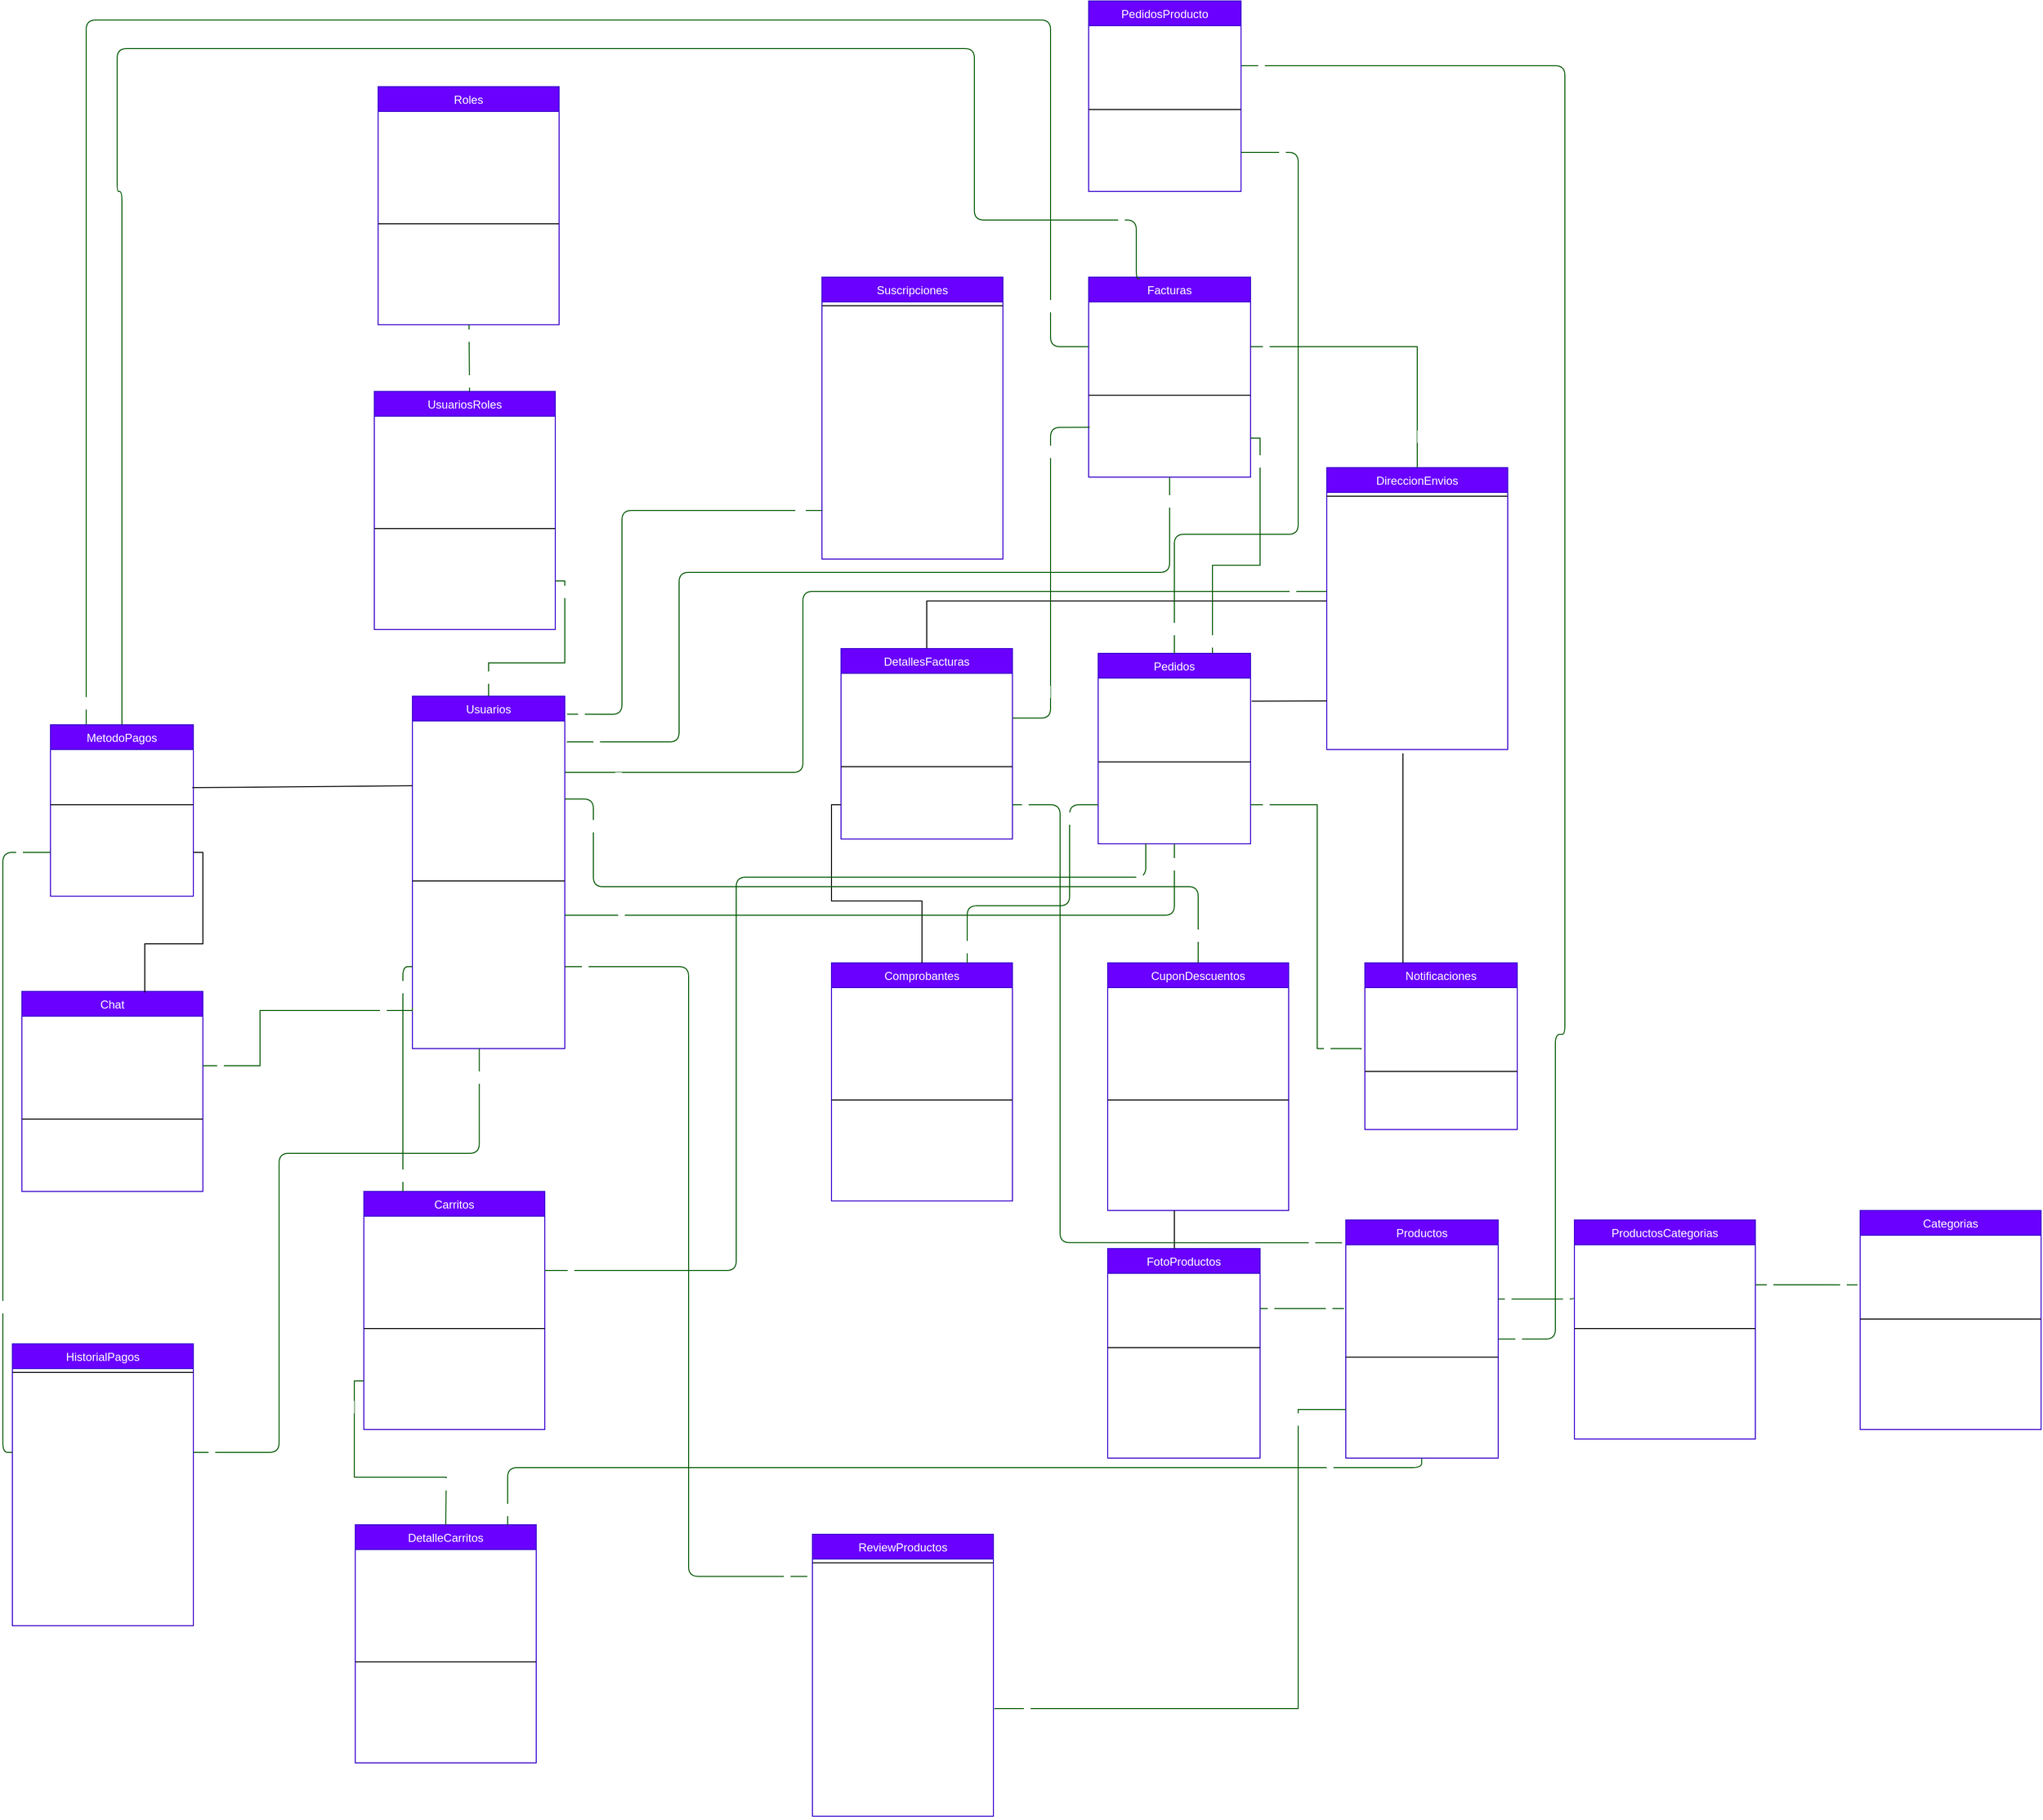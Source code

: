 <mxfile>
    <diagram id="xLcGjLG1Y2inO_7Ebg9N" name="Página-1">
        <mxGraphModel dx="968" dy="1943" grid="1" gridSize="10" guides="1" tooltips="1" connect="1" arrows="1" fold="1" page="1" pageScale="1" pageWidth="827" pageHeight="1169" math="0" shadow="0">
            <root>
                <mxCell id="0"/>
                <mxCell id="1" parent="0"/>
                <mxCell id="2" value="" style="edgeStyle=orthogonalEdgeStyle;rounded=0;html=1;endArrow=none;endFill=0;fontColor=#FFFFFF;" edge="1" parent="1" source="3" target="73">
                    <mxGeometry relative="1" as="geometry"/>
                </mxCell>
                <mxCell id="3" value="Usuarios" style="swimlane;fontStyle=0;align=center;verticalAlign=top;childLayout=stackLayout;horizontal=1;startSize=26;horizontalStack=0;resizeParent=1;resizeLast=0;collapsible=1;marginBottom=0;rounded=0;shadow=0;strokeWidth=1;fontSize=12;fillColor=#6a00ff;fontColor=#FFFFFF;strokeColor=#3700CC;" vertex="1" parent="1">
                    <mxGeometry x="450" y="40" width="160" height="370" as="geometry">
                        <mxRectangle x="550" y="140" width="160" height="26" as="alternateBounds"/>
                    </mxGeometry>
                </mxCell>
                <mxCell id="4" value=" - idUsuario: int (PK)&#10; -nombre: string&#10; - apellido: string&#10; - cedula: string&#10; - direccion: string&#10; - telefono: string&#10; - correo: string&#10; - datoBancario: string&#10; - nickname: string&#10;- imagenPerfil: string" style="text;align=left;verticalAlign=top;spacingLeft=4;spacingRight=4;overflow=hidden;rotatable=0;points=[[0,0.5],[1,0.5]];portConstraint=eastwest;fontSize=12;fontColor=#FFFFFF;" vertex="1" parent="3">
                    <mxGeometry y="26" width="160" height="164" as="geometry"/>
                </mxCell>
                <mxCell id="5" value="" style="line;html=1;strokeWidth=1;align=left;verticalAlign=middle;spacingTop=-1;spacingLeft=3;spacingRight=3;rotatable=0;labelPosition=right;points=[];portConstraint=eastwest;fontSize=12;fontColor=#FFFFFF;" vertex="1" parent="3">
                    <mxGeometry y="190" width="160" height="8" as="geometry"/>
                </mxCell>
                <mxCell id="6" value="+ constructor()&#10;+ crearUsuario()&#10;+ obtenerUsuarioPorId()&#10;+ actualizarUsuario()&#10;+ eliminarUsuario()&#10;+ autenticarUsuario()&#10;+ actualizarDatoBancario()&#10;+ validarCorreo()&#10;+ validarCedula()" style="text;align=left;verticalAlign=top;spacingLeft=4;spacingRight=4;overflow=hidden;rotatable=0;points=[[0,0.5],[1,0.5]];portConstraint=eastwest;fontSize=12;fontColor=#FFFFFF;" vertex="1" parent="3">
                    <mxGeometry y="198" width="160" height="172" as="geometry"/>
                </mxCell>
                <mxCell id="7" value="Facturas" style="swimlane;fontStyle=0;align=center;verticalAlign=top;childLayout=stackLayout;horizontal=1;startSize=26;horizontalStack=0;resizeParent=1;resizeLast=0;collapsible=1;marginBottom=0;rounded=0;shadow=0;strokeWidth=1;fontSize=12;fillColor=#6a00ff;fontColor=#FFFFFF;strokeColor=#3700CC;" vertex="1" parent="1">
                    <mxGeometry x="1160" y="-400" width="170" height="210" as="geometry">
                        <mxRectangle x="550" y="140" width="160" height="26" as="alternateBounds"/>
                    </mxGeometry>
                </mxCell>
                <mxCell id="8" value="- IdFactura: int (PK)&#10;- IdUsuario: int (FK)&#10;- Fecha: date&#10;- Hora: time&#10;- Total: float&#10;- EstadoPago: string" style="text;align=left;verticalAlign=top;spacingLeft=4;spacingRight=4;overflow=hidden;rotatable=0;points=[[0,0.5],[1,0.5]];portConstraint=eastwest;fontSize=12;fontColor=#FFFFFF;" vertex="1" parent="7">
                    <mxGeometry y="26" width="170" height="94" as="geometry"/>
                </mxCell>
                <mxCell id="9" value="" style="line;html=1;strokeWidth=1;align=left;verticalAlign=middle;spacingTop=-1;spacingLeft=3;spacingRight=3;rotatable=0;labelPosition=right;points=[];portConstraint=eastwest;fontSize=12;fontColor=#FFFFFF;" vertex="1" parent="7">
                    <mxGeometry y="120" width="170" height="8" as="geometry"/>
                </mxCell>
                <mxCell id="10" value="+ constructor()&#10;+ agregarDetalleFactura()&#10;+ eliminarDetalleFactura()&#10;+ calcularTotalFactura()&#10;+actualizarestadopago()" style="text;align=left;verticalAlign=top;spacingLeft=4;spacingRight=4;overflow=hidden;rotatable=0;points=[[0,0.5],[1,0.5]];portConstraint=eastwest;fontSize=12;fontColor=#FFFFFF;" vertex="1" parent="7">
                    <mxGeometry y="128" width="170" height="82" as="geometry"/>
                </mxCell>
                <mxCell id="11" value="Pedidos" style="swimlane;fontStyle=0;align=center;verticalAlign=top;childLayout=stackLayout;horizontal=1;startSize=26;horizontalStack=0;resizeParent=1;resizeLast=0;collapsible=1;marginBottom=0;rounded=0;shadow=0;strokeWidth=1;fontSize=12;fillColor=#6a00ff;fontColor=#FFFFFF;strokeColor=#3700CC;" vertex="1" parent="1">
                    <mxGeometry x="1170" y="-5" width="160" height="200" as="geometry">
                        <mxRectangle x="550" y="140" width="160" height="26" as="alternateBounds"/>
                    </mxGeometry>
                </mxCell>
                <mxCell id="12" value="- idPedido: int (PK)&#10;- idUsuario: int&#10;- Hora: time&#10;- FechaPedido: date&#10;- Estado: string" style="text;align=left;verticalAlign=top;spacingLeft=4;spacingRight=4;overflow=hidden;rotatable=0;points=[[0,0.5],[1,0.5]];portConstraint=eastwest;fontSize=12;fontColor=#FFFFFF;" vertex="1" parent="11">
                    <mxGeometry y="26" width="160" height="84" as="geometry"/>
                </mxCell>
                <mxCell id="13" value="" style="line;html=1;strokeWidth=1;align=left;verticalAlign=middle;spacingTop=-1;spacingLeft=3;spacingRight=3;rotatable=0;labelPosition=right;points=[];portConstraint=eastwest;fontSize=12;fontColor=#FFFFFF;" vertex="1" parent="11">
                    <mxGeometry y="110" width="160" height="8" as="geometry"/>
                </mxCell>
                <mxCell id="14" value=" +constructor()&#10; + agregarProducto()&#10; + obtenerProductos()&#10; + calcularTotal()&#10; + actualizarEstado()" style="text;align=left;verticalAlign=top;spacingLeft=4;spacingRight=4;overflow=hidden;rotatable=0;points=[[0,0.5],[1,0.5]];portConstraint=eastwest;fontSize=12;fontColor=#FFFFFF;" vertex="1" parent="11">
                    <mxGeometry y="118" width="160" height="82" as="geometry"/>
                </mxCell>
                <mxCell id="15" style="edgeStyle=orthogonalEdgeStyle;rounded=1;html=1;endArrow=none;endFill=0;entryX=1;entryY=0.5;entryDx=0;entryDy=0;fillColor=#008a00;strokeColor=#005700;fontColor=#FFFFFF;" edge="1" parent="1" source="18" target="152">
                    <mxGeometry relative="1" as="geometry">
                        <mxPoint x="1660" y="-630" as="targetPoint"/>
                        <Array as="points">
                            <mxPoint x="1650" y="715"/>
                            <mxPoint x="1650" y="395"/>
                            <mxPoint x="1660" y="395"/>
                            <mxPoint x="1660" y="-622"/>
                        </Array>
                    </mxGeometry>
                </mxCell>
                <mxCell id="16" value="N" style="edgeLabel;html=1;align=center;verticalAlign=middle;resizable=0;points=[];fontColor=#FFFFFF;" vertex="1" connectable="0" parent="15">
                    <mxGeometry x="0.976" y="3" relative="1" as="geometry">
                        <mxPoint as="offset"/>
                    </mxGeometry>
                </mxCell>
                <mxCell id="17" value="1" style="edgeLabel;html=1;align=center;verticalAlign=middle;resizable=0;points=[];fontColor=#FFFFFF;" vertex="1" connectable="0" parent="15">
                    <mxGeometry x="-0.976" y="-1" relative="1" as="geometry">
                        <mxPoint as="offset"/>
                    </mxGeometry>
                </mxCell>
                <mxCell id="18" value="Productos" style="swimlane;fontStyle=0;align=center;verticalAlign=top;childLayout=stackLayout;horizontal=1;startSize=26;horizontalStack=0;resizeParent=1;resizeLast=0;collapsible=1;marginBottom=0;rounded=0;shadow=0;strokeWidth=1;fontSize=12;fillColor=#6a00ff;fontColor=#FFFFFF;strokeColor=#3700CC;" vertex="1" parent="1">
                    <mxGeometry x="1430" y="590" width="160" height="250" as="geometry">
                        <mxRectangle x="550" y="140" width="160" height="26" as="alternateBounds"/>
                    </mxGeometry>
                </mxCell>
                <mxCell id="19" value=" - idProducto: int (PK)&#10; - idPedido: int&#10; - nombre: string&#10; - precio: float&#10; - categoria: string&#10; - descripcion: string&#10; " style="text;align=left;verticalAlign=top;spacingLeft=4;spacingRight=4;overflow=hidden;rotatable=0;points=[[0,0.5],[1,0.5]];portConstraint=eastwest;fontSize=12;fontColor=#FFFFFF;" vertex="1" parent="18">
                    <mxGeometry y="26" width="160" height="114" as="geometry"/>
                </mxCell>
                <mxCell id="20" value="" style="line;html=1;strokeWidth=1;align=left;verticalAlign=middle;spacingTop=-1;spacingLeft=3;spacingRight=3;rotatable=0;labelPosition=right;points=[];portConstraint=eastwest;fontSize=12;fontColor=#FFFFFF;" vertex="1" parent="18">
                    <mxGeometry y="140" width="160" height="8" as="geometry"/>
                </mxCell>
                <mxCell id="21" value="+constructor()&#10;+mostrarDetalle() &#10;+agregarCategoria()&#10;+ actualizarPrecio()&#10;+ actualizarDescripcion()&#10;+ actualizarImagen() " style="text;align=left;verticalAlign=top;spacingLeft=4;spacingRight=4;overflow=hidden;rotatable=0;points=[[0,0.5],[1,0.5]];portConstraint=eastwest;fontSize=12;fontColor=#FFFFFF;" vertex="1" parent="18">
                    <mxGeometry y="148" width="160" height="102" as="geometry"/>
                </mxCell>
                <mxCell id="22" value="Notificaciones" style="swimlane;fontStyle=0;align=center;verticalAlign=top;childLayout=stackLayout;horizontal=1;startSize=26;horizontalStack=0;resizeParent=1;resizeLast=0;collapsible=1;marginBottom=0;rounded=0;shadow=0;strokeWidth=1;fontSize=12;fillColor=#6a00ff;fontColor=#FFFFFF;strokeColor=#3700CC;" vertex="1" parent="1">
                    <mxGeometry x="1450" y="320" width="160" height="175" as="geometry">
                        <mxRectangle x="550" y="140" width="160" height="26" as="alternateBounds"/>
                    </mxGeometry>
                </mxCell>
                <mxCell id="23" value="- idNotificacion: int (PK)&#10;- idPedido: int&#10;- fecha: date&#10;- hora: time&#10;- notificacionPedido: text" style="text;align=left;verticalAlign=top;spacingLeft=4;spacingRight=4;overflow=hidden;rotatable=0;points=[[0,0.5],[1,0.5]];portConstraint=eastwest;fontSize=12;fontColor=#FFFFFF;" vertex="1" parent="22">
                    <mxGeometry y="26" width="160" height="84" as="geometry"/>
                </mxCell>
                <mxCell id="24" value="" style="line;html=1;strokeWidth=1;align=left;verticalAlign=middle;spacingTop=-1;spacingLeft=3;spacingRight=3;rotatable=0;labelPosition=right;points=[];portConstraint=eastwest;fontSize=12;fontColor=#FFFFFF;" vertex="1" parent="22">
                    <mxGeometry y="110" width="160" height="8" as="geometry"/>
                </mxCell>
                <mxCell id="25" value="+constructor()&#10;+ enviarNotificacion() &#10;+enviarCorreo()" style="text;align=left;verticalAlign=top;spacingLeft=4;spacingRight=4;overflow=hidden;rotatable=0;points=[[0,0.5],[1,0.5]];portConstraint=eastwest;fontSize=12;fontColor=#FFFFFF;" vertex="1" parent="22">
                    <mxGeometry y="118" width="160" height="52" as="geometry"/>
                </mxCell>
                <mxCell id="26" style="edgeStyle=orthogonalEdgeStyle;rounded=0;html=1;endArrow=none;endFill=0;fontColor=#FFFFFF;" edge="1" parent="1" source="27" target="76">
                    <mxGeometry relative="1" as="geometry">
                        <Array as="points">
                            <mxPoint x="990" y="-60"/>
                        </Array>
                    </mxGeometry>
                </mxCell>
                <mxCell id="27" value="DetallesFacturas" style="swimlane;fontStyle=0;align=center;verticalAlign=top;childLayout=stackLayout;horizontal=1;startSize=26;horizontalStack=0;resizeParent=1;resizeLast=0;collapsible=1;marginBottom=0;rounded=0;shadow=0;strokeWidth=1;fontSize=12;fillColor=#6a00ff;fontColor=#FFFFFF;strokeColor=#3700CC;" vertex="1" parent="1">
                    <mxGeometry x="900" y="-10" width="180" height="200" as="geometry">
                        <mxRectangle x="550" y="140" width="160" height="26" as="alternateBounds"/>
                    </mxGeometry>
                </mxCell>
                <mxCell id="28" value="- IdDetalleFactura: int (PK)&#10;- IdFactura: int (FK)&#10;- IdProducto: int (FK)&#10;- Cantidad: int&#10;- PrecioUnitario: float&#10;- Subtotal: float  " style="text;align=left;verticalAlign=top;spacingLeft=4;spacingRight=4;overflow=hidden;rotatable=0;points=[[0,0.5],[1,0.5]];portConstraint=eastwest;fontSize=12;fontColor=#FFFFFF;" vertex="1" parent="27">
                    <mxGeometry y="26" width="180" height="94" as="geometry"/>
                </mxCell>
                <mxCell id="29" value="" style="line;html=1;strokeWidth=1;align=left;verticalAlign=middle;spacingTop=-1;spacingLeft=3;spacingRight=3;rotatable=0;labelPosition=right;points=[];portConstraint=eastwest;fontSize=12;fontColor=#FFFFFF;" vertex="1" parent="27">
                    <mxGeometry y="120" width="180" height="8" as="geometry"/>
                </mxCell>
                <mxCell id="30" value="+ Constructor() &#10;+ calcularSubtotal() &#10;+ actualizarCantidad() &#10;+ actualizarPrecioUnitario()" style="text;align=left;verticalAlign=top;spacingLeft=4;spacingRight=4;overflow=hidden;rotatable=0;points=[[0,0.5],[1,0.5]];portConstraint=eastwest;fontSize=12;fontColor=#FFFFFF;" vertex="1" parent="27">
                    <mxGeometry y="128" width="180" height="72" as="geometry"/>
                </mxCell>
                <mxCell id="31" style="edgeStyle=orthogonalEdgeStyle;rounded=1;html=1;endArrow=none;endFill=0;entryX=0.316;entryY=0.007;entryDx=0;entryDy=0;entryPerimeter=0;fillColor=#008a00;strokeColor=#005700;fontColor=#FFFFFF;" edge="1" parent="1" source="37" target="7">
                    <mxGeometry relative="1" as="geometry">
                        <mxPoint x="1210" y="-440" as="targetPoint"/>
                        <Array as="points">
                            <mxPoint x="145" y="-490"/>
                            <mxPoint x="140" y="-490"/>
                            <mxPoint x="140" y="-640"/>
                            <mxPoint x="1040" y="-640"/>
                            <mxPoint x="1040" y="-460"/>
                            <mxPoint x="1210" y="-460"/>
                            <mxPoint x="1210" y="-398"/>
                        </Array>
                    </mxGeometry>
                </mxCell>
                <mxCell id="32" value="1" style="edgeLabel;html=1;align=center;verticalAlign=middle;resizable=0;points=[];fontColor=#FFFFFF;" vertex="1" connectable="0" parent="31">
                    <mxGeometry x="-0.957" y="5" relative="1" as="geometry">
                        <mxPoint y="1" as="offset"/>
                    </mxGeometry>
                </mxCell>
                <mxCell id="33" value="N" style="edgeLabel;html=1;align=center;verticalAlign=middle;resizable=0;points=[];fontColor=#FFFFFF;" vertex="1" connectable="0" parent="31">
                    <mxGeometry x="0.92" y="-2" relative="1" as="geometry">
                        <mxPoint as="offset"/>
                    </mxGeometry>
                </mxCell>
                <mxCell id="34" style="edgeStyle=orthogonalEdgeStyle;rounded=1;html=1;exitX=0.25;exitY=0;exitDx=0;exitDy=0;endArrow=none;endFill=0;entryX=0;entryY=0.5;entryDx=0;entryDy=0;fillColor=#008a00;strokeColor=#005700;fontColor=#FFFFFF;" edge="1" parent="1" source="37" target="8">
                    <mxGeometry relative="1" as="geometry">
                        <mxPoint x="1120" y="-330" as="targetPoint"/>
                        <Array as="points">
                            <mxPoint x="108" y="-670"/>
                            <mxPoint x="1120" y="-670"/>
                            <mxPoint x="1120" y="-327"/>
                        </Array>
                    </mxGeometry>
                </mxCell>
                <mxCell id="35" value="N" style="edgeLabel;html=1;align=center;verticalAlign=middle;resizable=0;points=[];fontColor=#FFFFFF;" vertex="1" connectable="0" parent="34">
                    <mxGeometry x="0.922" relative="1" as="geometry">
                        <mxPoint as="offset"/>
                    </mxGeometry>
                </mxCell>
                <mxCell id="36" value="1" style="edgeLabel;html=1;align=center;verticalAlign=middle;resizable=0;points=[];fontColor=#FFFFFF;" vertex="1" connectable="0" parent="34">
                    <mxGeometry x="-0.978" relative="1" as="geometry">
                        <mxPoint as="offset"/>
                    </mxGeometry>
                </mxCell>
                <mxCell id="37" value="MetodoPagos" style="swimlane;fontStyle=0;align=center;verticalAlign=top;childLayout=stackLayout;horizontal=1;startSize=26;horizontalStack=0;resizeParent=1;resizeLast=0;collapsible=1;marginBottom=0;rounded=0;shadow=0;strokeWidth=1;fontSize=12;fillColor=#6a00ff;fontColor=#FFFFFF;strokeColor=#3700CC;" vertex="1" parent="1">
                    <mxGeometry x="70" y="70" width="150" height="180" as="geometry">
                        <mxRectangle x="550" y="140" width="160" height="26" as="alternateBounds"/>
                    </mxGeometry>
                </mxCell>
                <mxCell id="38" value="-idMetodoPago: int (PK)&#10;-nombre: string&#10;-deascripcion: text" style="text;align=left;verticalAlign=top;spacingLeft=4;spacingRight=4;overflow=hidden;rotatable=0;points=[[0,0.5],[1,0.5]];portConstraint=eastwest;fontSize=12;fontColor=#FFFFFF;" vertex="1" parent="37">
                    <mxGeometry y="26" width="150" height="54" as="geometry"/>
                </mxCell>
                <mxCell id="39" value="" style="line;html=1;strokeWidth=1;align=left;verticalAlign=middle;spacingTop=-1;spacingLeft=3;spacingRight=3;rotatable=0;labelPosition=right;points=[];portConstraint=eastwest;fontSize=12;fontColor=#FFFFFF;" vertex="1" parent="37">
                    <mxGeometry y="80" width="150" height="8" as="geometry"/>
                </mxCell>
                <mxCell id="40" value="+constructor()&#10;+procesarPago&#10;+ValidarPago&#10;+obtenerDetallePago" style="text;align=left;verticalAlign=top;spacingLeft=4;spacingRight=4;overflow=hidden;rotatable=0;points=[[0,0.5],[1,0.5]];portConstraint=eastwest;fontSize=12;fontColor=#FFFFFF;" vertex="1" parent="37">
                    <mxGeometry y="88" width="150" height="92" as="geometry"/>
                </mxCell>
                <mxCell id="41" value="FotoProductos" style="swimlane;fontStyle=0;align=center;verticalAlign=top;childLayout=stackLayout;horizontal=1;startSize=26;horizontalStack=0;resizeParent=1;resizeLast=0;collapsible=1;marginBottom=0;rounded=0;shadow=0;strokeWidth=1;fontSize=12;fillColor=#6a00ff;fontColor=#FFFFFF;strokeColor=#3700CC;" vertex="1" parent="1">
                    <mxGeometry x="1180" y="620" width="160" height="220" as="geometry">
                        <mxRectangle x="550" y="140" width="160" height="26" as="alternateBounds"/>
                    </mxGeometry>
                </mxCell>
                <mxCell id="42" value="- idFotoProducto: int (PK)&#10;-  idProducto int&#10;- urlFoto: string&#10;- descripcion: text" style="text;align=left;verticalAlign=top;spacingLeft=4;spacingRight=4;overflow=hidden;rotatable=0;points=[[0,0.5],[1,0.5]];portConstraint=eastwest;fontSize=12;fontColor=#FFFFFF;" vertex="1" parent="41">
                    <mxGeometry y="26" width="160" height="74" as="geometry"/>
                </mxCell>
                <mxCell id="43" value="" style="line;html=1;strokeWidth=1;align=left;verticalAlign=middle;spacingTop=-1;spacingLeft=3;spacingRight=3;rotatable=0;labelPosition=right;points=[];portConstraint=eastwest;fontSize=12;fontColor=#FFFFFF;" vertex="1" parent="41">
                    <mxGeometry y="100" width="160" height="8" as="geometry"/>
                </mxCell>
                <mxCell id="44" value="+constructor()&#10;+cargarFoto()&#10;+actualizarDescripcion()&#10;+crearFotoProducto()&#10;+obtenerFotoProducto()&#10;+actualizarFotoProducto()&#10;+eliminarFotoProducto()&#10;&#10;" style="text;align=left;verticalAlign=top;spacingLeft=4;spacingRight=4;overflow=hidden;rotatable=0;points=[[0,0.5],[1,0.5]];portConstraint=eastwest;fontSize=12;fontColor=#FFFFFF;" vertex="1" parent="41">
                    <mxGeometry y="108" width="160" height="112" as="geometry"/>
                </mxCell>
                <mxCell id="45" value="Categorias" style="swimlane;fontStyle=0;align=center;verticalAlign=top;childLayout=stackLayout;horizontal=1;startSize=26;horizontalStack=0;resizeParent=1;resizeLast=0;collapsible=1;marginBottom=0;rounded=0;shadow=0;strokeWidth=1;fontSize=12;fillColor=#6a00ff;fontColor=#FFFFFF;strokeColor=#3700CC;" vertex="1" parent="1">
                    <mxGeometry x="1970" y="580" width="190" height="230" as="geometry">
                        <mxRectangle x="550" y="140" width="160" height="26" as="alternateBounds"/>
                    </mxGeometry>
                </mxCell>
                <mxCell id="46" value="-idCategoria int (PK)&#10;-nombre&#10;-descripcion&#10;" style="text;align=left;verticalAlign=top;spacingLeft=4;spacingRight=4;overflow=hidden;rotatable=0;points=[[0,0.5],[1,0.5]];portConstraint=eastwest;fontSize=12;fontColor=#FFFFFF;" vertex="1" parent="45">
                    <mxGeometry y="26" width="190" height="84" as="geometry"/>
                </mxCell>
                <mxCell id="47" value="" style="line;html=1;strokeWidth=1;align=left;verticalAlign=middle;spacingTop=-1;spacingLeft=3;spacingRight=3;rotatable=0;labelPosition=right;points=[];portConstraint=eastwest;fontSize=12;fontColor=#FFFFFF;" vertex="1" parent="45">
                    <mxGeometry y="110" width="190" height="8" as="geometry"/>
                </mxCell>
                <mxCell id="48" value="+ Constructor()&#10;+ crearCategoria()&#10;+ obtenerCategoriaPorId()&#10;+ actualizarCategoria()&#10;+ eliminarCategoria()" style="text;align=left;verticalAlign=top;spacingLeft=4;spacingRight=4;overflow=hidden;rotatable=0;points=[[0,0.5],[1,0.5]];portConstraint=eastwest;fontSize=12;fontColor=#FFFFFF;" vertex="1" parent="45">
                    <mxGeometry y="118" width="190" height="82" as="geometry"/>
                </mxCell>
                <mxCell id="49" value="Carritos" style="swimlane;fontStyle=0;align=center;verticalAlign=top;childLayout=stackLayout;horizontal=1;startSize=26;horizontalStack=0;resizeParent=1;resizeLast=0;collapsible=1;marginBottom=0;rounded=0;shadow=0;strokeWidth=1;fontSize=12;fillColor=#6a00ff;fontColor=#FFFFFF;strokeColor=#3700CC;" vertex="1" parent="1">
                    <mxGeometry x="399" y="560" width="190" height="250" as="geometry">
                        <mxRectangle x="550" y="140" width="160" height="26" as="alternateBounds"/>
                    </mxGeometry>
                </mxCell>
                <mxCell id="50" value="-idCarrito: int (PK)&#10;-idUsuario int (FK)&#10;- Fecha: date&#10;- Hora: time&#10;- Estado: string" style="text;align=left;verticalAlign=top;spacingLeft=4;spacingRight=4;overflow=hidden;rotatable=0;points=[[0,0.5],[1,0.5]];portConstraint=eastwest;fontSize=12;fontColor=#FFFFFF;" vertex="1" parent="49">
                    <mxGeometry y="26" width="190" height="114" as="geometry"/>
                </mxCell>
                <mxCell id="51" value="" style="line;html=1;strokeWidth=1;align=left;verticalAlign=middle;spacingTop=-1;spacingLeft=3;spacingRight=3;rotatable=0;labelPosition=right;points=[];portConstraint=eastwest;fontSize=12;fontColor=#FFFFFF;" vertex="1" parent="49">
                    <mxGeometry y="140" width="190" height="8" as="geometry"/>
                </mxCell>
                <mxCell id="52" value="+constructor ()&#10;+ agregarDetalleCarrito()&#10;+ eliminarDetalleCarrito()&#10;+ calcularTotalCarrito()" style="text;align=left;verticalAlign=top;spacingLeft=4;spacingRight=4;overflow=hidden;rotatable=0;points=[[0,0.5],[1,0.5]];portConstraint=eastwest;fontSize=12;fontColor=#FFFFFF;" vertex="1" parent="49">
                    <mxGeometry y="148" width="190" height="102" as="geometry"/>
                </mxCell>
                <mxCell id="53" value="DetalleCarritos" style="swimlane;fontStyle=0;align=center;verticalAlign=top;childLayout=stackLayout;horizontal=1;startSize=26;horizontalStack=0;resizeParent=1;resizeLast=0;collapsible=1;marginBottom=0;rounded=0;shadow=0;strokeWidth=1;fontSize=12;fillColor=#6a00ff;fontColor=#FFFFFF;strokeColor=#3700CC;" vertex="1" parent="1">
                    <mxGeometry x="390" y="910" width="190" height="250" as="geometry">
                        <mxRectangle x="550" y="140" width="160" height="26" as="alternateBounds"/>
                    </mxGeometry>
                </mxCell>
                <mxCell id="54" value=" - idDetalleCarrito: INT (PK)&#10; -idCarrito: INT (FK)&#10; -idProducto: INT (FK)&#10; -cantidad: INT&#10;- PrecioUnitario: float&#10;- Subtotal: float" style="text;align=left;verticalAlign=top;spacingLeft=4;spacingRight=4;overflow=hidden;rotatable=0;points=[[0,0.5],[1,0.5]];portConstraint=eastwest;fontSize=12;fontColor=#FFFFFF;" vertex="1" parent="53">
                    <mxGeometry y="26" width="190" height="114" as="geometry"/>
                </mxCell>
                <mxCell id="55" value="" style="line;html=1;strokeWidth=1;align=left;verticalAlign=middle;spacingTop=-1;spacingLeft=3;spacingRight=3;rotatable=0;labelPosition=right;points=[];portConstraint=eastwest;fontSize=12;fontColor=#FFFFFF;" vertex="1" parent="53">
                    <mxGeometry y="140" width="190" height="8" as="geometry"/>
                </mxCell>
                <mxCell id="56" value="+constructor()&#10;+ calcularSubtotal()&#10;+ actualizarCantidad()&#10;+ actualizarPrecioUnitario()" style="text;align=left;verticalAlign=top;spacingLeft=4;spacingRight=4;overflow=hidden;rotatable=0;points=[[0,0.5],[1,0.5]];portConstraint=eastwest;fontSize=12;fontColor=#FFFFFF;" vertex="1" parent="53">
                    <mxGeometry y="148" width="190" height="102" as="geometry"/>
                </mxCell>
                <mxCell id="57" value="Chat" style="swimlane;fontStyle=0;align=center;verticalAlign=top;childLayout=stackLayout;horizontal=1;startSize=26;horizontalStack=0;resizeParent=1;resizeLast=0;collapsible=1;marginBottom=0;rounded=0;shadow=0;strokeWidth=1;fontSize=12;fillColor=#6a00ff;strokeColor=#3700CC;fontColor=#FFFFFF;" vertex="1" parent="1">
                    <mxGeometry x="40" y="350" width="190" height="210" as="geometry">
                        <mxRectangle x="550" y="140" width="160" height="26" as="alternateBounds"/>
                    </mxGeometry>
                </mxCell>
                <mxCell id="58" value=" - idChat: INT (PK)&#10; - idUsuario: INT (FK)&#10; - fecha: DATE ()&#10; - hora: TIME ()&#10; - mensaje:  TEXT ()&#10; - fotoProducto: string ()&#10;" style="text;align=left;verticalAlign=top;spacingLeft=4;spacingRight=4;overflow=hidden;rotatable=0;points=[[0,0.5],[1,0.5]];portConstraint=eastwest;fontSize=12;fontColor=#FFFFFF;" vertex="1" parent="57">
                    <mxGeometry y="26" width="190" height="104" as="geometry"/>
                </mxCell>
                <mxCell id="59" value="" style="line;html=1;strokeWidth=1;align=left;verticalAlign=middle;spacingTop=-1;spacingLeft=3;spacingRight=3;rotatable=0;labelPosition=right;points=[];portConstraint=eastwest;fontSize=12;fontColor=#FFFFFF;" vertex="1" parent="57">
                    <mxGeometry y="130" width="190" height="8" as="geometry"/>
                </mxCell>
                <mxCell id="60" value="+constructor()&#10;+enviarMensaje()&#10;+obtenerMensaje()" style="text;align=left;verticalAlign=top;spacingLeft=4;spacingRight=4;overflow=hidden;rotatable=0;points=[[0,0.5],[1,0.5]];portConstraint=eastwest;fontSize=12;fontColor=#FFFFFF;" vertex="1" parent="57">
                    <mxGeometry y="138" width="190" height="62" as="geometry"/>
                </mxCell>
                <mxCell id="61" value="N" style="text;html=1;align=center;verticalAlign=middle;resizable=0;points=[];autosize=1;strokeColor=none;fillColor=none;fontColor=#FFFFFF;" vertex="1" parent="1">
                    <mxGeometry x="490" y="130" width="30" height="30" as="geometry"/>
                </mxCell>
                <mxCell id="62" value="Comprobantes" style="swimlane;fontStyle=0;align=center;verticalAlign=top;childLayout=stackLayout;horizontal=1;startSize=26;horizontalStack=0;resizeParent=1;resizeLast=0;collapsible=1;marginBottom=0;rounded=0;shadow=0;strokeWidth=1;fontSize=12;fillColor=#6a00ff;fontColor=#FFFFFF;strokeColor=#3700CC;" vertex="1" parent="1">
                    <mxGeometry x="890" y="320" width="190" height="250" as="geometry">
                        <mxRectangle x="550" y="140" width="160" height="26" as="alternateBounds"/>
                    </mxGeometry>
                </mxCell>
                <mxCell id="63" value="- IdComprobante: int (PK)&#10;- IdPedido: int&#10;- Fecha: date&#10;- Total: float&#10;- Detalles: text&#10;- EstadoPago: string" style="text;align=left;verticalAlign=top;spacingLeft=4;spacingRight=4;overflow=hidden;rotatable=0;points=[[0,0.5],[1,0.5]];portConstraint=eastwest;fontSize=12;fontColor=#FFFFFF;" vertex="1" parent="62">
                    <mxGeometry y="26" width="190" height="114" as="geometry"/>
                </mxCell>
                <mxCell id="64" value="" style="line;html=1;strokeWidth=1;align=left;verticalAlign=middle;spacingTop=-1;spacingLeft=3;spacingRight=3;rotatable=0;labelPosition=right;points=[];portConstraint=eastwest;fontSize=12;fontColor=#FFFFFF;" vertex="1" parent="62">
                    <mxGeometry y="140" width="190" height="8" as="geometry"/>
                </mxCell>
                <mxCell id="65" value="+constructor()&#10;+generarComprobante&#10;+generarPDF()&#10;+enviarCorreo()&#10;+actualizarEstadoPago()" style="text;align=left;verticalAlign=top;spacingLeft=4;spacingRight=4;overflow=hidden;rotatable=0;points=[[0,0.5],[1,0.5]];portConstraint=eastwest;fontSize=12;fontColor=#FFFFFF;" vertex="1" parent="62">
                    <mxGeometry y="148" width="190" height="102" as="geometry"/>
                </mxCell>
                <mxCell id="66" value="CuponDescuentos" style="swimlane;fontStyle=0;align=center;verticalAlign=top;childLayout=stackLayout;horizontal=1;startSize=26;horizontalStack=0;resizeParent=1;resizeLast=0;collapsible=1;marginBottom=0;rounded=0;shadow=0;strokeWidth=1;fontSize=12;fillColor=#6a00ff;fontColor=#FFFFFF;strokeColor=#3700CC;" vertex="1" parent="1">
                    <mxGeometry x="1180" y="320" width="190" height="260" as="geometry">
                        <mxRectangle x="550" y="140" width="160" height="26" as="alternateBounds"/>
                    </mxGeometry>
                </mxCell>
                <mxCell id="67" value="- IdCupon: int (PK)&#10;- codigo: string&#10;- descuento float&#10;- fechaInicio date&#10;- fechaFin date&#10;- estado string" style="text;align=left;verticalAlign=top;spacingLeft=4;spacingRight=4;overflow=hidden;rotatable=0;points=[[0,0.5],[1,0.5]];portConstraint=eastwest;fontSize=12;fontColor=#FFFFFF;" vertex="1" parent="66">
                    <mxGeometry y="26" width="190" height="114" as="geometry"/>
                </mxCell>
                <mxCell id="68" value="" style="line;html=1;strokeWidth=1;align=left;verticalAlign=middle;spacingTop=-1;spacingLeft=3;spacingRight=3;rotatable=0;labelPosition=right;points=[];portConstraint=eastwest;fontSize=12;fontColor=#FFFFFF;" vertex="1" parent="66">
                    <mxGeometry y="140" width="190" height="8" as="geometry"/>
                </mxCell>
                <mxCell id="69" value="+constructor()&#10;+aplicarDescuento&#10;+validarDescuento&#10;+obtenerDescuento &#10;+listarDescuento &#10;+filtrarDescuento&#10;+Crearcupon()" style="text;align=left;verticalAlign=top;spacingLeft=4;spacingRight=4;overflow=hidden;rotatable=0;points=[[0,0.5],[1,0.5]];portConstraint=eastwest;fontSize=12;fontColor=#FFFFFF;" vertex="1" parent="66">
                    <mxGeometry y="148" width="190" height="102" as="geometry"/>
                </mxCell>
                <mxCell id="70" value="UsuariosRoles" style="swimlane;fontStyle=0;align=center;verticalAlign=top;childLayout=stackLayout;horizontal=1;startSize=26;horizontalStack=0;resizeParent=1;resizeLast=0;collapsible=1;marginBottom=0;rounded=0;shadow=0;strokeWidth=1;fontSize=12;fillColor=#6a00ff;fontColor=#FFFFFF;strokeColor=#3700CC;" vertex="1" parent="1">
                    <mxGeometry x="410" y="-280" width="190" height="250" as="geometry">
                        <mxRectangle x="550" y="140" width="160" height="26" as="alternateBounds"/>
                    </mxGeometry>
                </mxCell>
                <mxCell id="71" value="-IdUsuario int (PK)&#10;- IdRol: int (FK)&#10;&#10;" style="text;align=left;verticalAlign=top;spacingLeft=4;spacingRight=4;overflow=hidden;rotatable=0;points=[[0,0.5],[1,0.5]];portConstraint=eastwest;fontSize=12;fontColor=#FFFFFF;" vertex="1" parent="70">
                    <mxGeometry y="26" width="190" height="114" as="geometry"/>
                </mxCell>
                <mxCell id="72" value="" style="line;html=1;strokeWidth=1;align=left;verticalAlign=middle;spacingTop=-1;spacingLeft=3;spacingRight=3;rotatable=0;labelPosition=right;points=[];portConstraint=eastwest;fontSize=12;fontColor=#FFFFFF;" vertex="1" parent="70">
                    <mxGeometry y="140" width="190" height="8" as="geometry"/>
                </mxCell>
                <mxCell id="73" value="+constructor()&#10;+eliminarRol()&#10;+obtenerRol()&#10;+asignarRol()&#10;+listarRol()&#10;+actualizarRol()" style="text;align=left;verticalAlign=top;spacingLeft=4;spacingRight=4;overflow=hidden;rotatable=0;points=[[0,0.5],[1,0.5]];portConstraint=eastwest;fontSize=12;fontColor=#FFFFFF;" vertex="1" parent="70">
                    <mxGeometry y="148" width="190" height="102" as="geometry"/>
                </mxCell>
                <mxCell id="74" value="DireccionEnvios" style="swimlane;fontStyle=0;align=center;verticalAlign=top;childLayout=stackLayout;horizontal=1;startSize=26;horizontalStack=0;resizeParent=1;resizeLast=0;collapsible=1;marginBottom=0;rounded=0;shadow=0;strokeWidth=1;fontSize=12;fillColor=#6a00ff;fontColor=#FFFFFF;strokeColor=#3700CC;" vertex="1" parent="1">
                    <mxGeometry x="1410" y="-200" width="190" height="296" as="geometry">
                        <mxRectangle x="550" y="140" width="160" height="26" as="alternateBounds"/>
                    </mxGeometry>
                </mxCell>
                <mxCell id="75" value="" style="line;html=1;strokeWidth=1;align=left;verticalAlign=middle;spacingTop=-1;spacingLeft=3;spacingRight=3;rotatable=0;labelPosition=right;points=[];portConstraint=eastwest;fontSize=12;fontColor=#FFFFFF;" vertex="1" parent="74">
                    <mxGeometry y="26" width="190" height="8" as="geometry"/>
                </mxCell>
                <mxCell id="76" value="- idDireccion int (PK)&#10;- idUsuario int (FK)&#10;-departamento: string&#10;-municipio: string&#10;-ciudad: string&#10;- pais: string&#10;- codigoPostal: string&#10;- fechaCreacion: timestamp&#10;- ultimaActualizacion: timestamp&#10;- direccion: string" style="text;align=left;verticalAlign=top;spacingLeft=4;spacingRight=4;overflow=hidden;rotatable=0;points=[[0,0.5],[1,0.5]];portConstraint=eastwest;fontSize=12;fontColor=#FFFFFF;" vertex="1" parent="74">
                    <mxGeometry y="34" width="190" height="160" as="geometry"/>
                </mxCell>
                <mxCell id="77" value="+constructor()&#10;+agregarDireccion &#10;+actualizarDirección&#10;+eliminarDireccion &#10;+listarDirecciones" style="text;align=left;verticalAlign=top;spacingLeft=4;spacingRight=4;overflow=hidden;rotatable=0;points=[[0,0.5],[1,0.5]];portConstraint=eastwest;fontSize=12;fontColor=#FFFFFF;" vertex="1" parent="74">
                    <mxGeometry y="194" width="190" height="102" as="geometry"/>
                </mxCell>
                <mxCell id="78" value="Suscripciones" style="swimlane;fontStyle=0;align=center;verticalAlign=top;childLayout=stackLayout;horizontal=1;startSize=26;horizontalStack=0;resizeParent=1;resizeLast=0;collapsible=1;marginBottom=0;rounded=0;shadow=0;strokeWidth=1;fontSize=12;fillColor=#6a00ff;fontColor=#FFFFFF;strokeColor=#3700CC;" vertex="1" parent="1">
                    <mxGeometry x="880" y="-400" width="190" height="296" as="geometry">
                        <mxRectangle x="550" y="140" width="160" height="26" as="alternateBounds"/>
                    </mxGeometry>
                </mxCell>
                <mxCell id="79" value="" style="line;html=1;strokeWidth=1;align=left;verticalAlign=middle;spacingTop=-1;spacingLeft=3;spacingRight=3;rotatable=0;labelPosition=right;points=[];portConstraint=eastwest;fontSize=12;fontColor=#FFFFFF;" vertex="1" parent="78">
                    <mxGeometry y="26" width="190" height="8" as="geometry"/>
                </mxCell>
                <mxCell id="80" value="- idSuscripcion int (PK)&#10;- idUsuario int (FK)&#10;- tipoSuscripcion: string&#10;- fechaInicio: date&#10;- fechaFin: date&#10;- estado: string" style="text;align=left;verticalAlign=top;spacingLeft=4;spacingRight=4;overflow=hidden;rotatable=0;points=[[0,0.5],[1,0.5]];portConstraint=eastwest;fontSize=12;fontColor=#FFFFFF;" vertex="1" parent="78">
                    <mxGeometry y="34" width="190" height="160" as="geometry"/>
                </mxCell>
                <mxCell id="81" value="+constructor()&#10;+crearsuscripción()&#10;+actualizarSuscripciones() &#10;+obtenerSuscripciones ()&#10;+listarSuscripciones ()&#10;+cancelarSuscripciones()" style="text;align=left;verticalAlign=top;spacingLeft=4;spacingRight=4;overflow=hidden;rotatable=0;points=[[0,0.5],[1,0.5]];portConstraint=eastwest;fontSize=12;fontColor=#FFFFFF;" vertex="1" parent="78">
                    <mxGeometry y="194" width="190" height="102" as="geometry"/>
                </mxCell>
                <mxCell id="82" value="ReviewProductos" style="swimlane;fontStyle=0;align=center;verticalAlign=top;childLayout=stackLayout;horizontal=1;startSize=26;horizontalStack=0;resizeParent=1;resizeLast=0;collapsible=1;marginBottom=0;rounded=0;shadow=0;strokeWidth=1;fontSize=12;fillColor=#6a00ff;fontColor=#FFFFFF;strokeColor=#3700CC;" vertex="1" parent="1">
                    <mxGeometry x="870" y="920" width="190" height="296" as="geometry">
                        <mxRectangle x="550" y="140" width="160" height="26" as="alternateBounds"/>
                    </mxGeometry>
                </mxCell>
                <mxCell id="83" value="" style="line;html=1;strokeWidth=1;align=left;verticalAlign=middle;spacingTop=-1;spacingLeft=3;spacingRight=3;rotatable=0;labelPosition=right;points=[];portConstraint=eastwest;fontSize=12;fontColor=#FFFFFF;" vertex="1" parent="82">
                    <mxGeometry y="26" width="190" height="8" as="geometry"/>
                </mxCell>
                <mxCell id="84" value="-idReview int (PK)&#10;- idUsuario int (FK)&#10;-idProducto int (FK)&#10;-calificacion: int&#10;-comentario : string&#10;-fecha: date" style="text;align=left;verticalAlign=top;spacingLeft=4;spacingRight=4;overflow=hidden;rotatable=0;points=[[0,0.5],[1,0.5]];portConstraint=eastwest;fontSize=12;fontColor=#FFFFFF;" vertex="1" parent="82">
                    <mxGeometry y="34" width="190" height="160" as="geometry"/>
                </mxCell>
                <mxCell id="85" value="+constructor()&#10;+agregar Review&#10;+obtenerReview &#10;+listarRieviews&#10;+filtrarRieviews&#10;+Actualizarreview()" style="text;align=left;verticalAlign=top;spacingLeft=4;spacingRight=4;overflow=hidden;rotatable=0;points=[[0,0.5],[1,0.5]];portConstraint=eastwest;fontSize=12;fontColor=#FFFFFF;" vertex="1" parent="82">
                    <mxGeometry y="194" width="190" height="102" as="geometry"/>
                </mxCell>
                <mxCell id="86" value="HistorialPagos" style="swimlane;fontStyle=0;align=center;verticalAlign=top;childLayout=stackLayout;horizontal=1;startSize=26;horizontalStack=0;resizeParent=1;resizeLast=0;collapsible=1;marginBottom=0;rounded=0;shadow=0;strokeWidth=1;fontSize=12;fillColor=#6a00ff;fontColor=#FFFFFF;strokeColor=#3700CC;" vertex="1" parent="1">
                    <mxGeometry x="30" y="720" width="190" height="296" as="geometry">
                        <mxRectangle x="550" y="140" width="160" height="26" as="alternateBounds"/>
                    </mxGeometry>
                </mxCell>
                <mxCell id="87" value="" style="line;html=1;strokeWidth=1;align=left;verticalAlign=middle;spacingTop=-1;spacingLeft=3;spacingRight=3;rotatable=0;labelPosition=right;points=[];portConstraint=eastwest;fontSize=12;fontColor=#FFFFFF;" vertex="1" parent="86">
                    <mxGeometry y="26" width="190" height="8" as="geometry"/>
                </mxCell>
                <mxCell id="88" value="- idHistorialPago int (PK)&#10;- idUsuario int (FK)&#10;- idMetodoPago int (FK)&#10;- fecha: date&#10;- hora: time&#10;- monto: float&#10;- estado: string" style="text;align=left;verticalAlign=top;spacingLeft=4;spacingRight=4;overflow=hidden;rotatable=0;points=[[0,0.5],[1,0.5]];portConstraint=eastwest;fontSize=12;fontColor=#FFFFFF;" vertex="1" parent="86">
                    <mxGeometry y="34" width="190" height="160" as="geometry"/>
                </mxCell>
                <mxCell id="89" value="+constructor()&#10;+ crearHistorialPago()&#10;+ obtenerHistorialPagoPorId()&#10;+ actualizarHistorialPago()&#10;+ eliminarHistorialPago()" style="text;align=left;verticalAlign=top;spacingLeft=4;spacingRight=4;overflow=hidden;rotatable=0;points=[[0,0.5],[1,0.5]];portConstraint=eastwest;fontSize=12;fontColor=#FFFFFF;" vertex="1" parent="86">
                    <mxGeometry y="194" width="190" height="102" as="geometry"/>
                </mxCell>
                <mxCell id="90" value="" style="endArrow=none;html=1;rounded=0;fontColor=#FFFFFF;" edge="1" parent="1">
                    <mxGeometry relative="1" as="geometry">
                        <mxPoint x="1250" y="580.0" as="sourcePoint"/>
                        <mxPoint x="1250" y="620.0" as="targetPoint"/>
                    </mxGeometry>
                </mxCell>
                <mxCell id="91" value="" style="endArrow=none;html=1;rounded=0;entryX=0;entryY=0.5;entryDx=0;entryDy=0;exitX=1.007;exitY=0.289;exitDx=0;exitDy=0;exitPerimeter=0;fontColor=#FFFFFF;" edge="1" parent="1" source="12" target="77">
                    <mxGeometry relative="1" as="geometry">
                        <mxPoint x="1320" y="40" as="sourcePoint"/>
                        <mxPoint x="1480" y="40" as="targetPoint"/>
                    </mxGeometry>
                </mxCell>
                <mxCell id="92" value="" style="endArrow=none;html=1;rounded=0;entryX=0.25;entryY=0;entryDx=0;entryDy=0;fontColor=#FFFFFF;" edge="1" parent="1" target="22">
                    <mxGeometry relative="1" as="geometry">
                        <mxPoint x="1490" y="100.0" as="sourcePoint"/>
                        <mxPoint x="1650" y="100" as="targetPoint"/>
                    </mxGeometry>
                </mxCell>
                <mxCell id="93" style="html=1;exitX=0.993;exitY=0.741;exitDx=0;exitDy=0;endArrow=none;endFill=0;rounded=0;entryX=0;entryY=0.415;entryDx=0;entryDy=0;entryPerimeter=0;exitPerimeter=0;fontColor=#FFFFFF;" edge="1" parent="1" source="38" target="4">
                    <mxGeometry relative="1" as="geometry">
                        <mxPoint x="350" y="140" as="targetPoint"/>
                    </mxGeometry>
                </mxCell>
                <mxCell id="94" style="edgeStyle=orthogonalEdgeStyle;rounded=0;html=1;exitX=1;exitY=0.5;exitDx=0;exitDy=0;endArrow=none;endFill=0;entryX=0;entryY=0.75;entryDx=0;entryDy=0;entryPerimeter=0;fillColor=#008a00;strokeColor=#005700;fontColor=#FFFFFF;" edge="1" parent="1" source="58" target="6">
                    <mxGeometry relative="1" as="geometry">
                        <mxPoint x="310" y="370" as="targetPoint"/>
                        <Array as="points">
                            <mxPoint x="290" y="428"/>
                            <mxPoint x="290" y="370"/>
                            <mxPoint x="450" y="370"/>
                        </Array>
                    </mxGeometry>
                </mxCell>
                <mxCell id="95" value="1" style="edgeLabel;html=1;align=center;verticalAlign=middle;resizable=0;points=[];fontColor=#FFFFFF;" vertex="1" connectable="0" parent="94">
                    <mxGeometry x="0.755" y="-1" relative="1" as="geometry">
                        <mxPoint as="offset"/>
                    </mxGeometry>
                </mxCell>
                <mxCell id="96" value="N" style="edgeLabel;html=1;align=center;verticalAlign=middle;resizable=0;points=[];fontColor=#FFFFFF;" vertex="1" connectable="0" parent="94">
                    <mxGeometry x="-0.874" y="-1" relative="1" as="geometry">
                        <mxPoint as="offset"/>
                    </mxGeometry>
                </mxCell>
                <mxCell id="97" style="edgeStyle=orthogonalEdgeStyle;rounded=0;html=1;exitX=1;exitY=0.5;exitDx=0;exitDy=0;entryX=0.679;entryY=0.005;entryDx=0;entryDy=0;entryPerimeter=0;endArrow=none;endFill=0;fontColor=#FFFFFF;" edge="1" parent="1" source="40" target="57">
                    <mxGeometry relative="1" as="geometry">
                        <Array as="points">
                            <mxPoint x="230" y="204"/>
                            <mxPoint x="230" y="300"/>
                            <mxPoint x="169" y="300"/>
                        </Array>
                    </mxGeometry>
                </mxCell>
                <mxCell id="98" style="edgeStyle=orthogonalEdgeStyle;rounded=0;html=1;endArrow=none;endFill=0;fillColor=#008a00;strokeColor=#005700;fontColor=#FFFFFF;" edge="1" parent="1" source="52">
                    <mxGeometry relative="1" as="geometry">
                        <mxPoint x="485" y="910.0" as="targetPoint"/>
                    </mxGeometry>
                </mxCell>
                <mxCell id="99" value="1" style="edgeLabel;html=1;align=center;verticalAlign=middle;resizable=0;points=[];fontColor=#FFFFFF;" vertex="1" connectable="0" parent="98">
                    <mxGeometry x="-0.716" y="-4" relative="1" as="geometry">
                        <mxPoint as="offset"/>
                    </mxGeometry>
                </mxCell>
                <mxCell id="100" value="N" style="edgeLabel;html=1;align=center;verticalAlign=middle;resizable=0;points=[];fontColor=#FFFFFF;" vertex="1" connectable="0" parent="98">
                    <mxGeometry x="0.663" relative="1" as="geometry">
                        <mxPoint as="offset"/>
                    </mxGeometry>
                </mxCell>
                <mxCell id="101" style="edgeStyle=orthogonalEdgeStyle;rounded=0;html=1;entryX=1.005;entryY=0.931;entryDx=0;entryDy=0;entryPerimeter=0;endArrow=none;endFill=0;fillColor=#008a00;strokeColor=#005700;fontColor=#FFFFFF;" edge="1" parent="1" source="21" target="84">
                    <mxGeometry relative="1" as="geometry">
                        <Array as="points">
                            <mxPoint x="1380" y="789"/>
                            <mxPoint x="1380" y="1103"/>
                        </Array>
                    </mxGeometry>
                </mxCell>
                <mxCell id="102" value="N" style="edgeLabel;html=1;align=center;verticalAlign=middle;resizable=0;points=[];fontColor=#FFFFFF;" vertex="1" connectable="0" parent="101">
                    <mxGeometry x="0.901" y="3" relative="1" as="geometry">
                        <mxPoint as="offset"/>
                    </mxGeometry>
                </mxCell>
                <mxCell id="103" value="1" style="edgeLabel;html=1;align=center;verticalAlign=middle;resizable=0;points=[];fontColor=#FFFFFF;" vertex="1" connectable="0" parent="101">
                    <mxGeometry x="-0.824" y="2" relative="1" as="geometry">
                        <mxPoint as="offset"/>
                    </mxGeometry>
                </mxCell>
                <mxCell id="104" style="edgeStyle=orthogonalEdgeStyle;rounded=0;html=1;entryX=-0.012;entryY=0.588;entryDx=0;entryDy=0;entryPerimeter=0;endArrow=none;endFill=0;fillColor=#008a00;strokeColor=#005700;fontColor=#FFFFFF;" edge="1" parent="1" source="42" target="19">
                    <mxGeometry relative="1" as="geometry"/>
                </mxCell>
                <mxCell id="105" value="N" style="edgeLabel;html=1;align=center;verticalAlign=middle;resizable=0;points=[];fontColor=#FFFFFF;" vertex="1" connectable="0" parent="104">
                    <mxGeometry x="-0.758" relative="1" as="geometry">
                        <mxPoint as="offset"/>
                    </mxGeometry>
                </mxCell>
                <mxCell id="106" value="1" style="edgeLabel;html=1;align=center;verticalAlign=middle;resizable=0;points=[];fontColor=#FFFFFF;" vertex="1" connectable="0" parent="104">
                    <mxGeometry x="0.633" y="-2" relative="1" as="geometry">
                        <mxPoint as="offset"/>
                    </mxGeometry>
                </mxCell>
                <mxCell id="107" style="edgeStyle=orthogonalEdgeStyle;rounded=0;html=1;endArrow=none;endFill=0;fontColor=#FFFFFF;" edge="1" parent="1" source="30" target="62">
                    <mxGeometry relative="1" as="geometry"/>
                </mxCell>
                <mxCell id="108" style="edgeStyle=orthogonalEdgeStyle;rounded=0;html=1;endArrow=none;endFill=0;entryX=-0.025;entryY=0.774;entryDx=0;entryDy=0;entryPerimeter=0;fillColor=#008a00;strokeColor=#005700;fontColor=#FFFFFF;" edge="1" parent="1" source="14" target="23">
                    <mxGeometry relative="1" as="geometry">
                        <mxPoint x="1410" y="410" as="targetPoint"/>
                        <Array as="points">
                            <mxPoint x="1400" y="154"/>
                            <mxPoint x="1400" y="410"/>
                        </Array>
                    </mxGeometry>
                </mxCell>
                <mxCell id="109" value="1" style="edgeLabel;html=1;align=center;verticalAlign=middle;resizable=0;points=[];fontColor=#FFFFFF;" vertex="1" connectable="0" parent="108">
                    <mxGeometry x="-0.908" y="-1" relative="1" as="geometry">
                        <mxPoint x="-1" as="offset"/>
                    </mxGeometry>
                </mxCell>
                <mxCell id="110" value="N" style="edgeLabel;html=1;align=center;verticalAlign=middle;resizable=0;points=[];fontColor=#FFFFFF;" vertex="1" connectable="0" parent="108">
                    <mxGeometry x="0.799" y="1" relative="1" as="geometry">
                        <mxPoint as="offset"/>
                    </mxGeometry>
                </mxCell>
                <mxCell id="111" style="edgeStyle=orthogonalEdgeStyle;rounded=0;html=1;entryX=0.75;entryY=0;entryDx=0;entryDy=0;endArrow=none;endFill=0;fillColor=#008a00;strokeColor=#005700;fontColor=#FFFFFF;" edge="1" parent="1" source="10" target="11">
                    <mxGeometry relative="1" as="geometry"/>
                </mxCell>
                <mxCell id="112" value="1" style="edgeLabel;html=1;align=center;verticalAlign=middle;resizable=0;points=[];fontColor=#FFFFFF;" vertex="1" connectable="0" parent="111">
                    <mxGeometry x="0.908" relative="1" as="geometry">
                        <mxPoint as="offset"/>
                    </mxGeometry>
                </mxCell>
                <mxCell id="113" value="1" style="edgeLabel;html=1;align=center;verticalAlign=middle;resizable=0;points=[];fontColor=#FFFFFF;" vertex="1" connectable="0" parent="111">
                    <mxGeometry x="-0.763" y="1" relative="1" as="geometry">
                        <mxPoint as="offset"/>
                    </mxGeometry>
                </mxCell>
                <mxCell id="114" style="edgeStyle=orthogonalEdgeStyle;rounded=0;html=1;entryX=0.5;entryY=0;entryDx=0;entryDy=0;endArrow=none;endFill=0;fillColor=#008a00;strokeColor=#005700;fontColor=#FFFFFF;" edge="1" parent="1" source="8" target="74">
                    <mxGeometry relative="1" as="geometry"/>
                </mxCell>
                <mxCell id="115" value="1" style="edgeLabel;html=1;align=center;verticalAlign=middle;resizable=0;points=[];fontColor=#FFFFFF;" vertex="1" connectable="0" parent="114">
                    <mxGeometry x="-0.897" relative="1" as="geometry">
                        <mxPoint as="offset"/>
                    </mxGeometry>
                </mxCell>
                <mxCell id="116" value="N" style="edgeLabel;html=1;align=center;verticalAlign=middle;resizable=0;points=[];fontColor=#FFFFFF;" vertex="1" connectable="0" parent="114">
                    <mxGeometry x="0.781" y="3" relative="1" as="geometry">
                        <mxPoint as="offset"/>
                    </mxGeometry>
                </mxCell>
                <mxCell id="117" style="edgeStyle=orthogonalEdgeStyle;rounded=1;html=1;entryX=1.013;entryY=0.134;entryDx=0;entryDy=0;entryPerimeter=0;endArrow=none;endFill=0;fillColor=#008a00;strokeColor=#005700;fontColor=#FFFFFF;" edge="1" parent="1" source="10" target="4">
                    <mxGeometry relative="1" as="geometry">
                        <Array as="points">
                            <mxPoint x="1245" y="-90"/>
                            <mxPoint x="730" y="-90"/>
                            <mxPoint x="730" y="88"/>
                        </Array>
                    </mxGeometry>
                </mxCell>
                <mxCell id="118" value="1" style="edgeLabel;html=1;align=center;verticalAlign=middle;resizable=0;points=[];fontColor=#FFFFFF;" vertex="1" connectable="0" parent="117">
                    <mxGeometry x="0.934" y="3" relative="1" as="geometry">
                        <mxPoint x="1" as="offset"/>
                    </mxGeometry>
                </mxCell>
                <mxCell id="119" value="N" style="edgeLabel;html=1;align=center;verticalAlign=middle;resizable=0;points=[];fontColor=#FFFFFF;" vertex="1" connectable="0" parent="117">
                    <mxGeometry x="-0.947" y="1" relative="1" as="geometry">
                        <mxPoint y="1" as="offset"/>
                    </mxGeometry>
                </mxCell>
                <mxCell id="120" style="edgeStyle=orthogonalEdgeStyle;rounded=0;html=1;endArrow=none;endFill=0;fillColor=#008a00;strokeColor=#005700;fontColor=#FFFFFF;" edge="1" parent="1" source="73" target="3">
                    <mxGeometry relative="1" as="geometry"/>
                </mxCell>
                <mxCell id="121" value="1" style="edgeLabel;html=1;align=center;verticalAlign=middle;resizable=0;points=[];fontColor=#FFFFFF;" vertex="1" connectable="0" parent="120">
                    <mxGeometry x="0.62" y="2" relative="1" as="geometry">
                        <mxPoint x="-5" y="13" as="offset"/>
                    </mxGeometry>
                </mxCell>
                <mxCell id="122" value="N" style="edgeLabel;html=1;align=center;verticalAlign=middle;resizable=0;points=[];fontColor=#FFFFFF;" vertex="1" connectable="0" parent="120">
                    <mxGeometry x="-0.764" y="-1" relative="1" as="geometry">
                        <mxPoint y="-4" as="offset"/>
                    </mxGeometry>
                </mxCell>
                <mxCell id="123" value="Roles" style="swimlane;fontStyle=0;align=center;verticalAlign=top;childLayout=stackLayout;horizontal=1;startSize=26;horizontalStack=0;resizeParent=1;resizeLast=0;collapsible=1;marginBottom=0;rounded=0;shadow=0;strokeWidth=1;fontSize=12;fillColor=#6a00ff;fontColor=#FFFFFF;strokeColor=#3700CC;" vertex="1" parent="1">
                    <mxGeometry x="414" y="-600" width="190" height="250" as="geometry">
                        <mxRectangle x="550" y="140" width="160" height="26" as="alternateBounds"/>
                    </mxGeometry>
                </mxCell>
                <mxCell id="124" value="- IdRol: int (PK)&#10;- nombreRol: string&#10;" style="text;align=left;verticalAlign=top;spacingLeft=4;spacingRight=4;overflow=hidden;rotatable=0;points=[[0,0.5],[1,0.5]];portConstraint=eastwest;fontSize=12;fontColor=#FFFFFF;" vertex="1" parent="123">
                    <mxGeometry y="26" width="190" height="114" as="geometry"/>
                </mxCell>
                <mxCell id="125" value="" style="line;html=1;strokeWidth=1;align=left;verticalAlign=middle;spacingTop=-1;spacingLeft=3;spacingRight=3;rotatable=0;labelPosition=right;points=[];portConstraint=eastwest;fontSize=12;fontColor=#FFFFFF;" vertex="1" parent="123">
                    <mxGeometry y="140" width="190" height="8" as="geometry"/>
                </mxCell>
                <mxCell id="126" value="+constructor()&#10;+eliminarRol()&#10;+obtenerRol()&#10;+asignarRol()&#10;+listarRol()&#10;+actualizarRol()" style="text;align=left;verticalAlign=top;spacingLeft=4;spacingRight=4;overflow=hidden;rotatable=0;points=[[0,0.5],[1,0.5]];portConstraint=eastwest;fontSize=12;fontColor=#FFFFFF;" vertex="1" parent="123">
                    <mxGeometry y="148" width="190" height="102" as="geometry"/>
                </mxCell>
                <mxCell id="127" style="edgeStyle=none;html=1;endArrow=none;endFill=0;fillColor=#008a00;strokeColor=#005700;fontColor=#FFFFFF;" edge="1" parent="1" source="126">
                    <mxGeometry relative="1" as="geometry">
                        <mxPoint x="510" y="-280" as="targetPoint"/>
                    </mxGeometry>
                </mxCell>
                <mxCell id="128" value="1" style="edgeLabel;html=1;align=center;verticalAlign=middle;resizable=0;points=[];fontColor=#FFFFFF;" vertex="1" connectable="0" parent="127">
                    <mxGeometry x="-0.449" y="-2" relative="1" as="geometry">
                        <mxPoint y="-9" as="offset"/>
                    </mxGeometry>
                </mxCell>
                <mxCell id="129" value="N" style="edgeLabel;html=1;align=center;verticalAlign=middle;resizable=0;points=[];fontColor=#FFFFFF;" vertex="1" connectable="0" parent="127">
                    <mxGeometry x="0.67" y="2" relative="1" as="geometry">
                        <mxPoint x="-2" as="offset"/>
                    </mxGeometry>
                </mxCell>
                <mxCell id="130" style="edgeStyle=none;html=1;exitX=0;exitY=0.5;exitDx=0;exitDy=0;endArrow=none;endFill=0;entryX=1.015;entryY=0.051;entryDx=0;entryDy=0;entryPerimeter=0;fillColor=#008a00;strokeColor=#005700;fontColor=#FFFFFF;" edge="1" parent="1" source="81" target="3">
                    <mxGeometry relative="1" as="geometry">
                        <mxPoint x="680" y="60" as="targetPoint"/>
                        <Array as="points">
                            <mxPoint x="670" y="-155"/>
                            <mxPoint x="670" y="-60"/>
                            <mxPoint x="670" y="59"/>
                        </Array>
                    </mxGeometry>
                </mxCell>
                <mxCell id="131" value="&amp;nbsp;N" style="edgeLabel;html=1;align=center;verticalAlign=middle;resizable=0;points=[];fontColor=#FFFFFF;" vertex="1" connectable="0" parent="130">
                    <mxGeometry x="-0.903" y="3" relative="1" as="geometry">
                        <mxPoint as="offset"/>
                    </mxGeometry>
                </mxCell>
                <mxCell id="132" value="1" style="edgeLabel;html=1;align=center;verticalAlign=middle;resizable=0;points=[];fontColor=#FFFFFF;" vertex="1" connectable="0" parent="130">
                    <mxGeometry x="0.942" y="3" relative="1" as="geometry">
                        <mxPoint as="offset"/>
                    </mxGeometry>
                </mxCell>
                <mxCell id="133" style="edgeStyle=orthogonalEdgeStyle;rounded=1;html=1;exitX=1;exitY=0.5;exitDx=0;exitDy=0;endArrow=none;endFill=0;entryX=0.439;entryY=1.001;entryDx=0;entryDy=0;entryPerimeter=0;fillColor=#008a00;strokeColor=#005700;fontColor=#FFFFFF;" edge="1" parent="1" source="88" target="6">
                    <mxGeometry relative="1" as="geometry">
                        <mxPoint x="446" y="440" as="targetPoint"/>
                        <Array as="points">
                            <mxPoint x="310" y="834"/>
                            <mxPoint x="310" y="520"/>
                            <mxPoint x="520" y="520"/>
                        </Array>
                    </mxGeometry>
                </mxCell>
                <mxCell id="134" value="N" style="edgeLabel;html=1;align=center;verticalAlign=middle;resizable=0;points=[];fontColor=#FFFFFF;" vertex="1" connectable="0" parent="133">
                    <mxGeometry x="-0.947" y="2" relative="1" as="geometry">
                        <mxPoint as="offset"/>
                    </mxGeometry>
                </mxCell>
                <mxCell id="135" value="1" style="edgeLabel;html=1;align=center;verticalAlign=middle;resizable=0;points=[];fontColor=#FFFFFF;" vertex="1" connectable="0" parent="133">
                    <mxGeometry x="0.918" y="-1" relative="1" as="geometry">
                        <mxPoint as="offset"/>
                    </mxGeometry>
                </mxCell>
                <mxCell id="136" style="edgeStyle=orthogonalEdgeStyle;rounded=1;html=1;endArrow=none;endFill=0;fillColor=#008a00;strokeColor=#005700;fontColor=#FFFFFF;" edge="1" parent="1" source="6" target="14">
                    <mxGeometry relative="1" as="geometry">
                        <mxPoint x="1250" y="210" as="targetPoint"/>
                        <Array as="points">
                            <mxPoint x="1250" y="270"/>
                        </Array>
                    </mxGeometry>
                </mxCell>
                <mxCell id="137" value="1" style="edgeLabel;html=1;align=center;verticalAlign=middle;resizable=0;points=[];fontColor=#FFFFFF;" vertex="1" connectable="0" parent="136">
                    <mxGeometry x="-0.836" y="-2" relative="1" as="geometry">
                        <mxPoint as="offset"/>
                    </mxGeometry>
                </mxCell>
                <mxCell id="138" value="N" style="edgeLabel;html=1;align=center;verticalAlign=middle;resizable=0;points=[];fontColor=#FFFFFF;" vertex="1" connectable="0" parent="136">
                    <mxGeometry x="0.946" relative="1" as="geometry">
                        <mxPoint y="1" as="offset"/>
                    </mxGeometry>
                </mxCell>
                <mxCell id="139" style="edgeStyle=orthogonalEdgeStyle;rounded=1;html=1;endArrow=none;endFill=0;entryX=-0.028;entryY=0.064;entryDx=0;entryDy=0;entryPerimeter=0;fillColor=#008a00;strokeColor=#005700;fontColor=#FFFFFF;" edge="1" parent="1" source="6" target="84">
                    <mxGeometry relative="1" as="geometry">
                        <mxPoint x="700" y="1010.0" as="targetPoint"/>
                    </mxGeometry>
                </mxCell>
                <mxCell id="140" value="1" style="edgeLabel;html=1;align=center;verticalAlign=middle;resizable=0;points=[];fontColor=#FFFFFF;" vertex="1" connectable="0" parent="139">
                    <mxGeometry x="-0.953" y="2" relative="1" as="geometry">
                        <mxPoint as="offset"/>
                    </mxGeometry>
                </mxCell>
                <mxCell id="141" value="N" style="edgeLabel;html=1;align=center;verticalAlign=middle;resizable=0;points=[];fontColor=#FFFFFF;" vertex="1" connectable="0" parent="139">
                    <mxGeometry x="0.95" y="4" relative="1" as="geometry">
                        <mxPoint as="offset"/>
                    </mxGeometry>
                </mxCell>
                <mxCell id="142" style="edgeStyle=orthogonalEdgeStyle;rounded=1;html=1;endArrow=none;endFill=0;fillColor=#008a00;strokeColor=#005700;fontColor=#FFFFFF;" edge="1" parent="1" source="6">
                    <mxGeometry relative="1" as="geometry">
                        <mxPoint x="440" y="560.0" as="targetPoint"/>
                    </mxGeometry>
                </mxCell>
                <mxCell id="143" value="1" style="edgeLabel;html=1;align=center;verticalAlign=middle;resizable=0;points=[];fontColor=#FFFFFF;" vertex="1" connectable="0" parent="142">
                    <mxGeometry x="-0.748" y="-3" relative="1" as="geometry">
                        <mxPoint as="offset"/>
                    </mxGeometry>
                </mxCell>
                <mxCell id="144" value="N" style="edgeLabel;html=1;align=center;verticalAlign=middle;resizable=0;points=[];fontColor=#FFFFFF;" vertex="1" connectable="0" parent="142">
                    <mxGeometry x="0.857" relative="1" as="geometry">
                        <mxPoint as="offset"/>
                    </mxGeometry>
                </mxCell>
                <mxCell id="145" style="edgeStyle=orthogonalEdgeStyle;rounded=1;html=1;exitX=1;exitY=0.5;exitDx=0;exitDy=0;entryX=0.5;entryY=0;entryDx=0;entryDy=0;endArrow=none;endFill=0;fillColor=#008a00;strokeColor=#005700;fontColor=#FFFFFF;" edge="1" parent="1" source="4" target="66">
                    <mxGeometry relative="1" as="geometry">
                        <Array as="points">
                            <mxPoint x="640" y="148"/>
                            <mxPoint x="640" y="240"/>
                            <mxPoint x="1275" y="240"/>
                        </Array>
                    </mxGeometry>
                </mxCell>
                <mxCell id="146" value="1" style="edgeLabel;html=1;align=center;verticalAlign=middle;resizable=0;points=[];fontColor=#FFFFFF;" vertex="1" connectable="0" parent="145">
                    <mxGeometry x="-0.861" y="-1" relative="1" as="geometry">
                        <mxPoint as="offset"/>
                    </mxGeometry>
                </mxCell>
                <mxCell id="147" value="N" style="edgeLabel;html=1;align=center;verticalAlign=middle;resizable=0;points=[];fontColor=#FFFFFF;" vertex="1" connectable="0" parent="145">
                    <mxGeometry x="0.93" relative="1" as="geometry">
                        <mxPoint as="offset"/>
                    </mxGeometry>
                </mxCell>
                <mxCell id="148" style="edgeStyle=orthogonalEdgeStyle;rounded=1;html=1;endArrow=none;endFill=0;fillColor=#008a00;strokeColor=#005700;fontColor=#FFFFFF;" edge="1" parent="1" source="50" target="14">
                    <mxGeometry relative="1" as="geometry">
                        <Array as="points">
                            <mxPoint x="790" y="643"/>
                            <mxPoint x="790" y="230"/>
                            <mxPoint x="1220" y="230"/>
                        </Array>
                    </mxGeometry>
                </mxCell>
                <mxCell id="149" value="1" style="edgeLabel;html=1;align=center;verticalAlign=middle;resizable=0;points=[];fontColor=#FFFFFF;" vertex="1" connectable="0" parent="148">
                    <mxGeometry x="-0.95" y="-1" relative="1" as="geometry">
                        <mxPoint as="offset"/>
                    </mxGeometry>
                </mxCell>
                <mxCell id="150" value="N" style="edgeLabel;html=1;align=center;verticalAlign=middle;resizable=0;points=[];fontColor=#FFFFFF;" vertex="1" connectable="0" parent="148">
                    <mxGeometry x="0.922" y="3" relative="1" as="geometry">
                        <mxPoint as="offset"/>
                    </mxGeometry>
                </mxCell>
                <mxCell id="151" value="PedidosProducto" style="swimlane;fontStyle=0;align=center;verticalAlign=top;childLayout=stackLayout;horizontal=1;startSize=26;horizontalStack=0;resizeParent=1;resizeLast=0;collapsible=1;marginBottom=0;rounded=0;shadow=0;strokeWidth=1;fontSize=12;fillColor=#6a00ff;fontColor=#FFFFFF;strokeColor=#3700CC;" vertex="1" parent="1">
                    <mxGeometry x="1160" y="-690" width="160" height="200" as="geometry">
                        <mxRectangle x="550" y="140" width="160" height="26" as="alternateBounds"/>
                    </mxGeometry>
                </mxCell>
                <mxCell id="152" value="- idPedido: int (PK)&#10;-idProducto int (FK)&#10;- cantidad int&#10;" style="text;align=left;verticalAlign=top;spacingLeft=4;spacingRight=4;overflow=hidden;rotatable=0;points=[[0,0.5],[1,0.5]];portConstraint=eastwest;fontSize=12;fontColor=#FFFFFF;" vertex="1" parent="151">
                    <mxGeometry y="26" width="160" height="84" as="geometry"/>
                </mxCell>
                <mxCell id="153" value="" style="line;html=1;strokeWidth=1;align=left;verticalAlign=middle;spacingTop=-1;spacingLeft=3;spacingRight=3;rotatable=0;labelPosition=right;points=[];portConstraint=eastwest;fontSize=12;fontColor=#FFFFFF;" vertex="1" parent="151">
                    <mxGeometry y="110" width="160" height="8" as="geometry"/>
                </mxCell>
                <mxCell id="154" value=" +constructor()&#10; + agregarProducto()&#10; + obtenerProductos()&#10; + calcularTotal()&#10; + actualizarEstado()" style="text;align=left;verticalAlign=top;spacingLeft=4;spacingRight=4;overflow=hidden;rotatable=0;points=[[0,0.5],[1,0.5]];portConstraint=eastwest;fontSize=12;fontColor=#FFFFFF;" vertex="1" parent="151">
                    <mxGeometry y="118" width="160" height="82" as="geometry"/>
                </mxCell>
                <mxCell id="155" style="edgeStyle=orthogonalEdgeStyle;rounded=1;html=1;endArrow=none;endFill=0;fillColor=#008a00;strokeColor=#005700;fontColor=#FFFFFF;" edge="1" parent="1" source="154" target="11">
                    <mxGeometry relative="1" as="geometry">
                        <Array as="points">
                            <mxPoint x="1380" y="-531"/>
                            <mxPoint x="1380" y="-130"/>
                            <mxPoint x="1250" y="-130"/>
                        </Array>
                    </mxGeometry>
                </mxCell>
                <mxCell id="156" value="1" style="edgeLabel;html=1;align=center;verticalAlign=middle;resizable=0;points=[];fontColor=#FFFFFF;" vertex="1" connectable="0" parent="155">
                    <mxGeometry x="0.927" y="2" relative="1" as="geometry">
                        <mxPoint as="offset"/>
                    </mxGeometry>
                </mxCell>
                <mxCell id="157" value="N" style="edgeLabel;html=1;align=center;verticalAlign=middle;resizable=0;points=[];fontColor=#FFFFFF;" vertex="1" connectable="0" parent="155">
                    <mxGeometry x="-0.88" y="-4" relative="1" as="geometry">
                        <mxPoint as="offset"/>
                    </mxGeometry>
                </mxCell>
                <mxCell id="158" style="edgeStyle=orthogonalEdgeStyle;rounded=1;html=1;entryX=0.75;entryY=0;entryDx=0;entryDy=0;endArrow=none;endFill=0;fillColor=#008a00;strokeColor=#005700;fontColor=#FFFFFF;" edge="1" parent="1" source="14" target="62">
                    <mxGeometry relative="1" as="geometry">
                        <Array as="points">
                            <mxPoint x="1140" y="154"/>
                            <mxPoint x="1140" y="260"/>
                            <mxPoint x="1033" y="260"/>
                        </Array>
                    </mxGeometry>
                </mxCell>
                <mxCell id="159" value="N" style="edgeLabel;html=1;align=center;verticalAlign=middle;resizable=0;points=[];fontColor=#FFFFFF;" vertex="1" connectable="0" parent="158">
                    <mxGeometry x="0.888" y="-1" relative="1" as="geometry">
                        <mxPoint as="offset"/>
                    </mxGeometry>
                </mxCell>
                <mxCell id="160" value="1" style="edgeLabel;html=1;align=center;verticalAlign=middle;resizable=0;points=[];fontColor=#FFFFFF;" vertex="1" connectable="0" parent="158">
                    <mxGeometry x="-0.71" relative="1" as="geometry">
                        <mxPoint as="offset"/>
                    </mxGeometry>
                </mxCell>
                <mxCell id="161" style="edgeStyle=orthogonalEdgeStyle;rounded=1;html=1;entryX=-0.025;entryY=-0.019;entryDx=0;entryDy=0;entryPerimeter=0;endArrow=none;endFill=0;fillColor=#008a00;strokeColor=#005700;fontColor=#FFFFFF;" edge="1" parent="1" source="30" target="19">
                    <mxGeometry relative="1" as="geometry">
                        <Array as="points">
                            <mxPoint x="1130" y="154"/>
                            <mxPoint x="1130" y="614"/>
                        </Array>
                    </mxGeometry>
                </mxCell>
                <mxCell id="162" value="N" style="edgeLabel;html=1;align=center;verticalAlign=middle;resizable=0;points=[];fontColor=#FFFFFF;" vertex="1" connectable="0" parent="161">
                    <mxGeometry x="-0.969" y="-2" relative="1" as="geometry">
                        <mxPoint as="offset"/>
                    </mxGeometry>
                </mxCell>
                <mxCell id="163" value="1" style="edgeLabel;html=1;align=center;verticalAlign=middle;resizable=0;points=[];fontColor=#FFFFFF;" vertex="1" connectable="0" parent="161">
                    <mxGeometry x="0.92" y="4" relative="1" as="geometry">
                        <mxPoint as="offset"/>
                    </mxGeometry>
                </mxCell>
                <mxCell id="164" value="ProductosCategorias" style="swimlane;fontStyle=0;align=center;verticalAlign=top;childLayout=stackLayout;horizontal=1;startSize=26;horizontalStack=0;resizeParent=1;resizeLast=0;collapsible=1;marginBottom=0;rounded=0;shadow=0;strokeWidth=1;fontSize=12;fillColor=#6a00ff;fontColor=#FFFFFF;strokeColor=#3700CC;" vertex="1" parent="1">
                    <mxGeometry x="1670" y="590" width="190" height="230" as="geometry">
                        <mxRectangle x="550" y="140" width="160" height="26" as="alternateBounds"/>
                    </mxGeometry>
                </mxCell>
                <mxCell id="165" value="- idProducto (FK)&#10;-idCategoria (FK)" style="text;align=left;verticalAlign=top;spacingLeft=4;spacingRight=4;overflow=hidden;rotatable=0;points=[[0,0.5],[1,0.5]];portConstraint=eastwest;fontSize=12;fontColor=#FFFFFF;" vertex="1" parent="164">
                    <mxGeometry y="26" width="190" height="84" as="geometry"/>
                </mxCell>
                <mxCell id="166" value="" style="line;html=1;strokeWidth=1;align=left;verticalAlign=middle;spacingTop=-1;spacingLeft=3;spacingRight=3;rotatable=0;labelPosition=right;points=[];portConstraint=eastwest;fontSize=12;fontColor=#FFFFFF;" vertex="1" parent="164">
                    <mxGeometry y="110" width="190" height="8" as="geometry"/>
                </mxCell>
                <mxCell id="167" value="+ Constructor()&#10;+ crearCategoria()&#10;+ obtenerCategoriaPorId()&#10;+ actualizarCategoria()&#10;+ eliminarCategoria()" style="text;align=left;verticalAlign=top;spacingLeft=4;spacingRight=4;overflow=hidden;rotatable=0;points=[[0,0.5],[1,0.5]];portConstraint=eastwest;fontSize=12;fontColor=#FFFFFF;" vertex="1" parent="164">
                    <mxGeometry y="118" width="190" height="82" as="geometry"/>
                </mxCell>
                <mxCell id="168" style="edgeStyle=orthogonalEdgeStyle;rounded=1;html=1;entryX=-0.006;entryY=0.666;entryDx=0;entryDy=0;entryPerimeter=0;endArrow=none;endFill=0;fillColor=#008a00;strokeColor=#005700;fontColor=#FFFFFF;" edge="1" parent="1" source="19" target="165">
                    <mxGeometry relative="1" as="geometry">
                        <Array as="points">
                            <mxPoint x="1669" y="673"/>
                        </Array>
                    </mxGeometry>
                </mxCell>
                <mxCell id="169" value="1" style="edgeLabel;html=1;align=center;verticalAlign=middle;resizable=0;points=[];fontColor=#FFFFFF;" vertex="1" connectable="0" parent="168">
                    <mxGeometry x="-0.747" y="1" relative="1" as="geometry">
                        <mxPoint as="offset"/>
                    </mxGeometry>
                </mxCell>
                <mxCell id="170" value="N" style="edgeLabel;html=1;align=center;verticalAlign=middle;resizable=0;points=[];fontColor=#FFFFFF;" vertex="1" connectable="0" parent="168">
                    <mxGeometry x="0.769" y="-2" relative="1" as="geometry">
                        <mxPoint as="offset"/>
                    </mxGeometry>
                </mxCell>
                <mxCell id="171" style="edgeStyle=orthogonalEdgeStyle;rounded=1;html=1;entryX=-0.014;entryY=0.62;entryDx=0;entryDy=0;entryPerimeter=0;endArrow=none;endFill=0;fillColor=#008a00;strokeColor=#005700;fontColor=#FFFFFF;" edge="1" parent="1" source="165" target="46">
                    <mxGeometry relative="1" as="geometry"/>
                </mxCell>
                <mxCell id="172" value="N" style="edgeLabel;html=1;align=center;verticalAlign=middle;resizable=0;points=[];fontColor=#FFFFFF;" vertex="1" connectable="0" parent="171">
                    <mxGeometry x="-0.73" y="1" relative="1" as="geometry">
                        <mxPoint as="offset"/>
                    </mxGeometry>
                </mxCell>
                <mxCell id="173" value="1" style="edgeLabel;html=1;align=center;verticalAlign=middle;resizable=0;points=[];fontColor=#FFFFFF;" vertex="1" connectable="0" parent="171">
                    <mxGeometry x="0.728" y="2" relative="1" as="geometry">
                        <mxPoint x="-1" as="offset"/>
                    </mxGeometry>
                </mxCell>
                <mxCell id="174" style="edgeStyle=orthogonalEdgeStyle;rounded=1;html=1;endArrow=none;endFill=0;entryX=0.498;entryY=1.005;entryDx=0;entryDy=0;entryPerimeter=0;fillColor=#008a00;strokeColor=#005700;fontColor=#FFFFFF;" edge="1" parent="1" target="21">
                    <mxGeometry relative="1" as="geometry">
                        <mxPoint x="1510" y="850" as="targetPoint"/>
                        <mxPoint x="550" y="910.0" as="sourcePoint"/>
                        <Array as="points">
                            <mxPoint x="550" y="850"/>
                            <mxPoint x="1510" y="850"/>
                        </Array>
                    </mxGeometry>
                </mxCell>
                <mxCell id="175" value="N" style="edgeLabel;html=1;align=center;verticalAlign=middle;resizable=0;points=[];fontColor=#FFFFFF;" vertex="1" connectable="0" parent="174">
                    <mxGeometry x="-0.967" y="2" relative="1" as="geometry">
                        <mxPoint y="1" as="offset"/>
                    </mxGeometry>
                </mxCell>
                <mxCell id="176" value="1" style="edgeLabel;html=1;align=center;verticalAlign=middle;resizable=0;points=[];fontColor=#FFFFFF;" vertex="1" connectable="0" parent="174">
                    <mxGeometry x="0.794" y="-3" relative="1" as="geometry">
                        <mxPoint as="offset"/>
                    </mxGeometry>
                </mxCell>
                <mxCell id="177" style="edgeStyle=orthogonalEdgeStyle;rounded=1;html=1;endArrow=none;endFill=0;fillColor=#008a00;strokeColor=#005700;fontColor=#FFFFFF;" edge="1" parent="1" source="4" target="76">
                    <mxGeometry relative="1" as="geometry">
                        <Array as="points">
                            <mxPoint x="860" y="120"/>
                            <mxPoint x="860" y="-70"/>
                        </Array>
                    </mxGeometry>
                </mxCell>
                <mxCell id="178" value="1" style="edgeLabel;html=1;align=center;verticalAlign=middle;resizable=0;points=[];fontColor=#FFFFFF;" vertex="1" connectable="0" parent="177">
                    <mxGeometry x="-0.885" y="-6" relative="1" as="geometry">
                        <mxPoint x="-1" as="offset"/>
                    </mxGeometry>
                </mxCell>
                <mxCell id="179" value="N" style="edgeLabel;html=1;align=center;verticalAlign=middle;resizable=0;points=[];fontColor=#FFFFFF;" vertex="1" connectable="0" parent="177">
                    <mxGeometry x="0.926" relative="1" as="geometry">
                        <mxPoint as="offset"/>
                    </mxGeometry>
                </mxCell>
                <mxCell id="180" style="edgeStyle=orthogonalEdgeStyle;rounded=1;html=1;entryX=0;entryY=0.5;entryDx=0;entryDy=0;endArrow=none;endFill=0;fillColor=#008a00;strokeColor=#005700;fontColor=#FFFFFF;" edge="1" parent="1" source="40" target="88">
                    <mxGeometry relative="1" as="geometry"/>
                </mxCell>
                <mxCell id="181" value="N" style="edgeLabel;html=1;align=center;verticalAlign=middle;resizable=0;points=[];fontColor=#FFFFFF;" vertex="1" connectable="0" parent="180">
                    <mxGeometry x="0.528" y="1" relative="1" as="geometry">
                        <mxPoint as="offset"/>
                    </mxGeometry>
                </mxCell>
                <mxCell id="182" value="1" style="edgeLabel;html=1;align=center;verticalAlign=middle;resizable=0;points=[];fontColor=#FFFFFF;" vertex="1" connectable="0" parent="180">
                    <mxGeometry x="-0.904" y="1" relative="1" as="geometry">
                        <mxPoint as="offset"/>
                    </mxGeometry>
                </mxCell>
                <mxCell id="183" style="edgeStyle=orthogonalEdgeStyle;rounded=1;html=1;entryX=0.007;entryY=0.362;entryDx=0;entryDy=0;entryPerimeter=0;endArrow=none;endFill=0;fillColor=#008a00;strokeColor=#005700;fontColor=#FFFFFF;" edge="1" parent="1" source="28" target="10">
                    <mxGeometry relative="1" as="geometry"/>
                </mxCell>
                <mxCell id="184" value="1" style="edgeLabel;html=1;align=center;verticalAlign=middle;resizable=0;points=[];fontColor=#FFFFFF;" vertex="1" connectable="0" parent="183">
                    <mxGeometry x="0.659" y="-1" relative="1" as="geometry">
                        <mxPoint as="offset"/>
                    </mxGeometry>
                </mxCell>
                <mxCell id="185" value="N" style="edgeLabel;html=1;align=center;verticalAlign=middle;resizable=0;points=[];fontColor=#FFFFFF;" vertex="1" connectable="0" parent="183">
                    <mxGeometry x="-0.649" y="4" relative="1" as="geometry">
                        <mxPoint as="offset"/>
                    </mxGeometry>
                </mxCell>
            </root>
        </mxGraphModel>
    </diagram>
</mxfile>